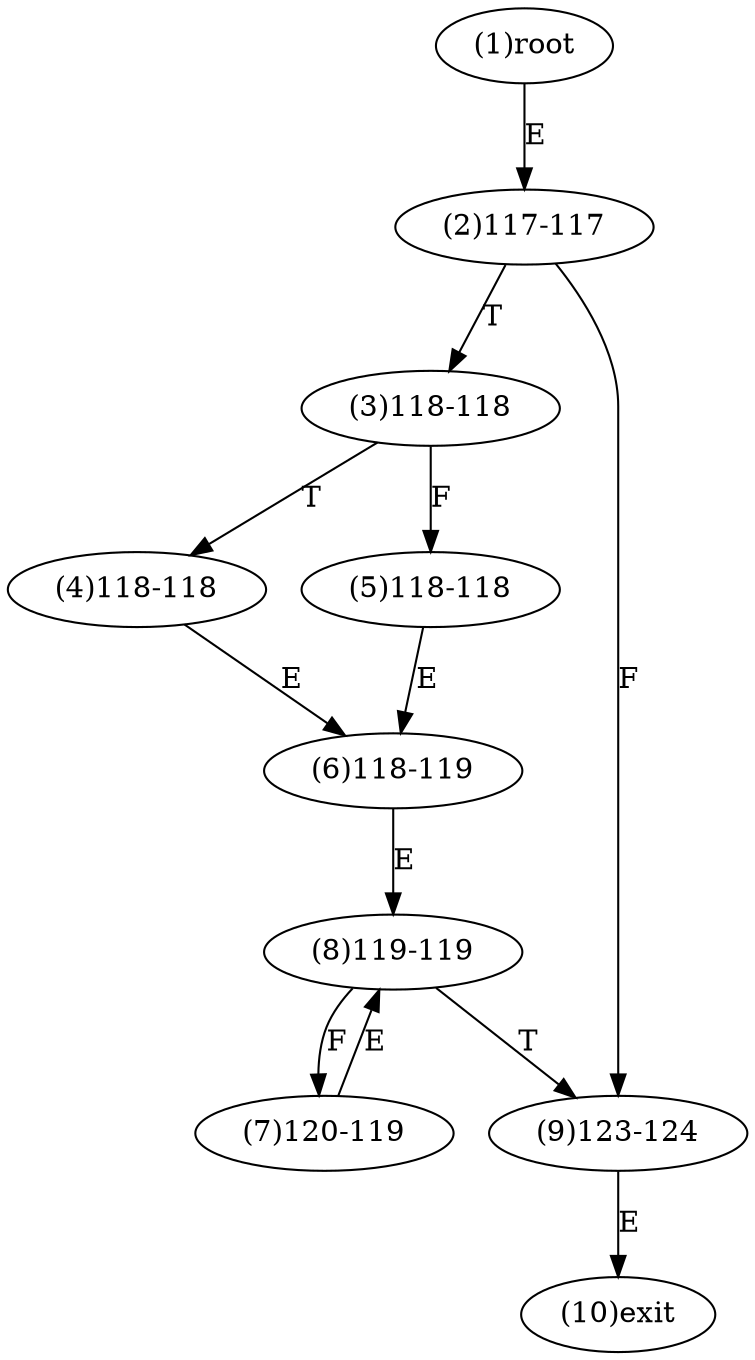 digraph "" { 
1[ label="(1)root"];
2[ label="(2)117-117"];
3[ label="(3)118-118"];
4[ label="(4)118-118"];
5[ label="(5)118-118"];
6[ label="(6)118-119"];
7[ label="(7)120-119"];
8[ label="(8)119-119"];
9[ label="(9)123-124"];
10[ label="(10)exit"];
1->2[ label="E"];
2->9[ label="F"];
2->3[ label="T"];
3->5[ label="F"];
3->4[ label="T"];
4->6[ label="E"];
5->6[ label="E"];
6->8[ label="E"];
7->8[ label="E"];
8->7[ label="F"];
8->9[ label="T"];
9->10[ label="E"];
}